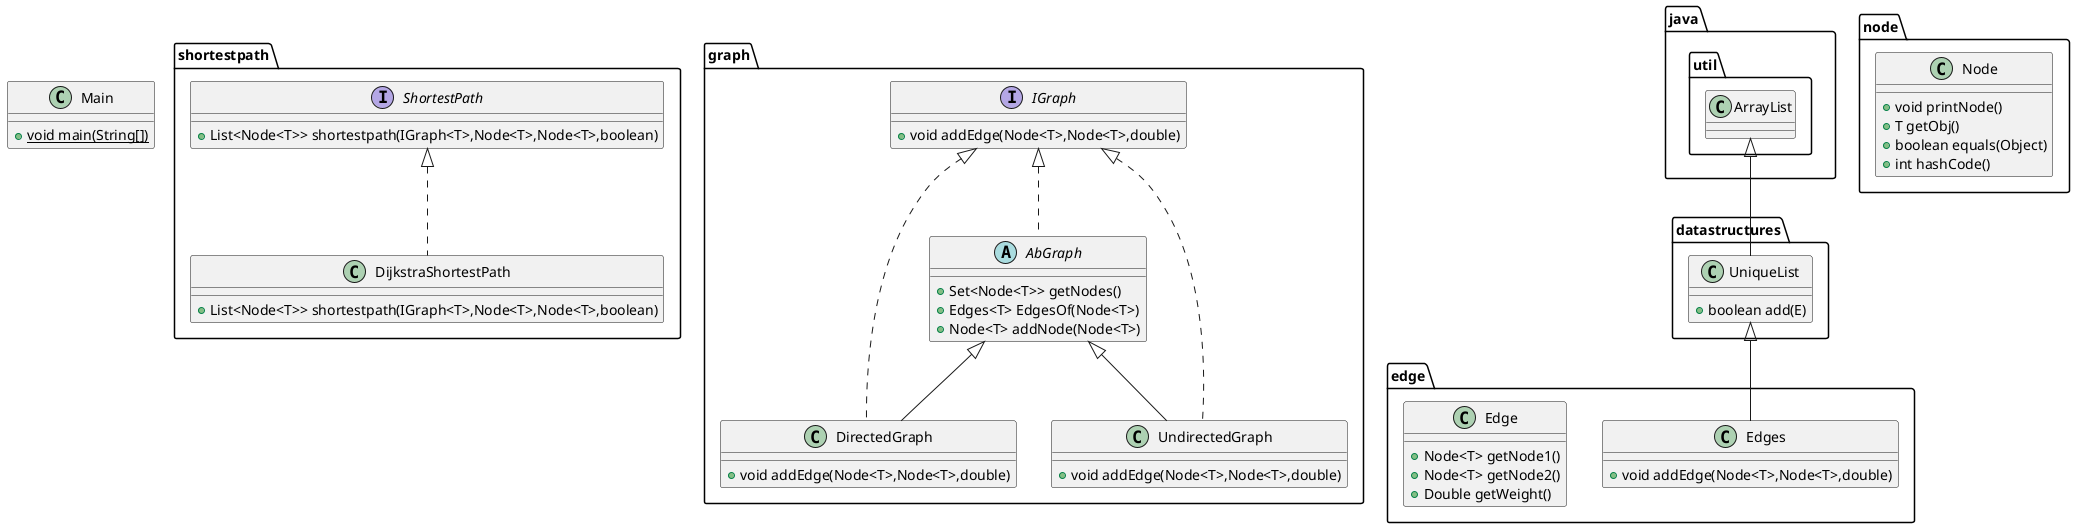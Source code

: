 @startuml
interface shortestpath.ShortestPath {
+ List<Node<T>> shortestpath(IGraph<T>,Node<T>,Node<T>,boolean)
}
class graph.DirectedGraph {
+ void addEdge(Node<T>,Node<T>,double)
}
class datastructures.UniqueList {
+ boolean add(E)
}
class edge.Edges {
+ void addEdge(Node<T>,Node<T>,double)
}
class node.Node {
+ void printNode()
+ T getObj()
+ boolean equals(Object)
+ int hashCode()
}
class graph.UndirectedGraph {
+ void addEdge(Node<T>,Node<T>,double)
}
abstract class graph.AbGraph {
+ Set<Node<T>> getNodes()
+ Edges<T> EdgesOf(Node<T>)
+ Node<T> addNode(Node<T>)
}
interface graph.IGraph {
+ void addEdge(Node<T>,Node<T>,double)
}
class shortestpath.DijkstraShortestPath {
+ List<Node<T>> shortestpath(IGraph<T>,Node<T>,Node<T>,boolean)
}
class edge.Edge {
+ Node<T> getNode1()
+ Node<T> getNode2()
+ Double getWeight()
}
class Main {
+ {static} void main(String[])
}


graph.IGraph <|.. graph.DirectedGraph
graph.AbGraph <|-- graph.DirectedGraph
java.util.ArrayList <|-- datastructures.UniqueList
datastructures.UniqueList <|-- edge.Edges
graph.IGraph <|.. graph.UndirectedGraph
graph.AbGraph <|-- graph.UndirectedGraph
graph.IGraph <|.. graph.AbGraph
shortestpath.ShortestPath <|.. shortestpath.DijkstraShortestPath
@enduml